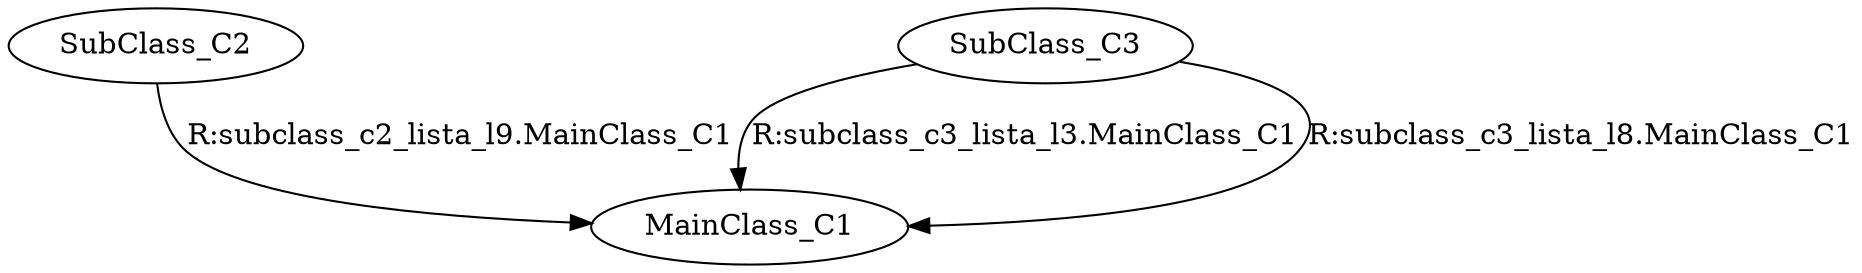 digraph classRelations {
	subgraph Stazione {
		MainClass_C1 [ classID=1, classIndex=0, ownerPlantType=Stazione, isStarClass=false]
		SubClass_C2 [ classID=2, classIndex=1, ownerPlantType=Stazione, isStarClass=false]
		SubClass_C3 [ classID=3, classIndex=2, ownerPlantType=Stazione, isStarClass=false]

		 SubClass_C2 -> MainClass_C1[OperationKind=AUTO]  [list_name=subclass_c2_lista_l9, field=mainclass_c1, fieldType=MainClass_C1, op=R] [label="R:subclass_c2_lista_l9.MainClass_C1"] 
		 SubClass_C3 -> MainClass_C1[OperationKind=AUTO]  [list_name=subclass_c3_lista_l3, field=mainclass_c1, fieldType=MainClass_C1, op=R] [label="R:subclass_c3_lista_l3.MainClass_C1"] 
		 SubClass_C3 -> MainClass_C1[OperationKind=AUTO]  [list_name=subclass_c3_lista_l8, field=mainclass_c1, fieldType=MainClass_C1, op=R] [label="R:subclass_c3_lista_l8.MainClass_C1"] 
	}
}